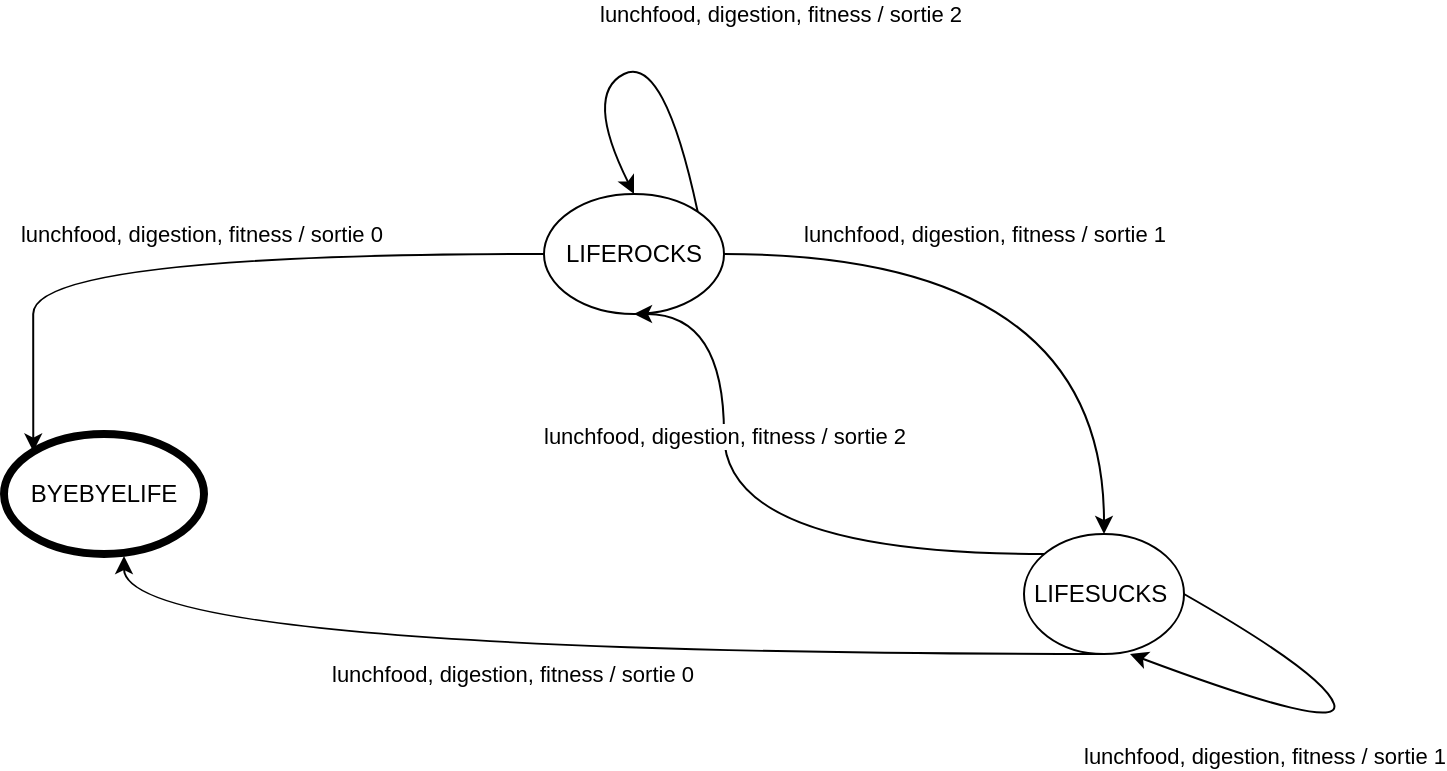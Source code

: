 <mxfile version="17.5.0" type="device"><diagram id="3n8FT5Ir7jbNY7dsOMWo" name="Page-1"><mxGraphModel dx="868" dy="450" grid="1" gridSize="10" guides="1" tooltips="1" connect="1" arrows="1" fold="1" page="1" pageScale="1" pageWidth="827" pageHeight="1169" math="0" shadow="0"><root><mxCell id="0"/><mxCell id="1" parent="0"/><mxCell id="elyXoSgVWaL2jSVChQ-S-4" style="edgeStyle=orthogonalEdgeStyle;orthogonalLoop=1;jettySize=auto;html=1;curved=1;" edge="1" parent="1" source="elyXoSgVWaL2jSVChQ-S-1" target="elyXoSgVWaL2jSVChQ-S-3"><mxGeometry relative="1" as="geometry"><mxPoint x="600" y="260" as="targetPoint"/></mxGeometry></mxCell><mxCell id="elyXoSgVWaL2jSVChQ-S-13" value="lunchfood, digestion, fitness / sortie 1" style="edgeLabel;html=1;align=center;verticalAlign=middle;resizable=0;points=[];" vertex="1" connectable="0" parent="elyXoSgVWaL2jSVChQ-S-4"><mxGeometry x="0.054" relative="1" as="geometry"><mxPoint x="-44" y="-10" as="offset"/></mxGeometry></mxCell><mxCell id="elyXoSgVWaL2jSVChQ-S-6" style="edgeStyle=orthogonalEdgeStyle;orthogonalLoop=1;jettySize=auto;html=1;entryX=0;entryY=0;entryDx=0;entryDy=0;curved=1;" edge="1" parent="1" source="elyXoSgVWaL2jSVChQ-S-1" target="elyXoSgVWaL2jSVChQ-S-2"><mxGeometry relative="1" as="geometry"/></mxCell><mxCell id="elyXoSgVWaL2jSVChQ-S-14" value="lunchfood, digestion, fitness / sortie 0&amp;nbsp;" style="edgeLabel;html=1;align=center;verticalAlign=middle;resizable=0;points=[];" vertex="1" connectable="0" parent="elyXoSgVWaL2jSVChQ-S-6"><mxGeometry x="0.287" y="1" relative="1" as="geometry"><mxPoint x="58" y="-11" as="offset"/></mxGeometry></mxCell><mxCell id="elyXoSgVWaL2jSVChQ-S-1" value="LIFEROCKS" style="ellipse;whiteSpace=wrap;html=1;" vertex="1" parent="1"><mxGeometry x="310" y="100" width="90" height="60" as="geometry"/></mxCell><mxCell id="elyXoSgVWaL2jSVChQ-S-2" value="BYEBYELIFE" style="ellipse;whiteSpace=wrap;html=1;strokeWidth=4;strokeColor=default;" vertex="1" parent="1"><mxGeometry x="40" y="220" width="100" height="60" as="geometry"/></mxCell><mxCell id="elyXoSgVWaL2jSVChQ-S-5" style="edgeStyle=orthogonalEdgeStyle;orthogonalLoop=1;jettySize=auto;html=1;entryX=0.6;entryY=1.017;entryDx=0;entryDy=0;entryPerimeter=0;curved=1;" edge="1" parent="1" source="elyXoSgVWaL2jSVChQ-S-3" target="elyXoSgVWaL2jSVChQ-S-2"><mxGeometry relative="1" as="geometry"><Array as="points"><mxPoint x="100" y="330"/></Array></mxGeometry></mxCell><mxCell id="elyXoSgVWaL2jSVChQ-S-11" value="lunchfood, digestion, fitness / sortie 0" style="edgeLabel;html=1;align=center;verticalAlign=middle;resizable=0;points=[];" vertex="1" connectable="0" parent="elyXoSgVWaL2jSVChQ-S-5"><mxGeometry x="0.098" relative="1" as="geometry"><mxPoint y="10" as="offset"/></mxGeometry></mxCell><mxCell id="elyXoSgVWaL2jSVChQ-S-7" style="edgeStyle=orthogonalEdgeStyle;orthogonalLoop=1;jettySize=auto;html=1;entryX=0.5;entryY=1;entryDx=0;entryDy=0;curved=1;" edge="1" parent="1" source="elyXoSgVWaL2jSVChQ-S-3" target="elyXoSgVWaL2jSVChQ-S-1"><mxGeometry relative="1" as="geometry"><Array as="points"><mxPoint x="400" y="280"/><mxPoint x="400" y="160"/></Array></mxGeometry></mxCell><mxCell id="elyXoSgVWaL2jSVChQ-S-12" value="lunchfood, digestion, fitness / sortie 2" style="edgeLabel;html=1;align=center;verticalAlign=middle;resizable=0;points=[];" vertex="1" connectable="0" parent="elyXoSgVWaL2jSVChQ-S-7"><mxGeometry x="0.498" y="1" relative="1" as="geometry"><mxPoint x="1" y="24" as="offset"/></mxGeometry></mxCell><mxCell id="elyXoSgVWaL2jSVChQ-S-3" value="LIFESUCKS&amp;nbsp;" style="ellipse;whiteSpace=wrap;html=1;" vertex="1" parent="1"><mxGeometry x="550" y="270" width="80" height="60" as="geometry"/></mxCell><mxCell id="elyXoSgVWaL2jSVChQ-S-10" value="" style="endArrow=classic;html=1;entryX=0.5;entryY=0;entryDx=0;entryDy=0;exitX=1;exitY=0;exitDx=0;exitDy=0;curved=1;" edge="1" parent="1" source="elyXoSgVWaL2jSVChQ-S-1" target="elyXoSgVWaL2jSVChQ-S-1"><mxGeometry width="50" height="50" relative="1" as="geometry"><mxPoint x="390" y="90" as="sourcePoint"/><mxPoint x="440" y="210" as="targetPoint"/><Array as="points"><mxPoint x="370" y="30"/><mxPoint x="330" y="50"/></Array></mxGeometry></mxCell><mxCell id="elyXoSgVWaL2jSVChQ-S-15" value="lunchfood, digestion, fitness / sortie 2" style="edgeLabel;html=1;align=center;verticalAlign=middle;resizable=0;points=[];" vertex="1" connectable="0" parent="elyXoSgVWaL2jSVChQ-S-10"><mxGeometry x="-0.256" y="-2" relative="1" as="geometry"><mxPoint x="53" y="-33" as="offset"/></mxGeometry></mxCell><mxCell id="elyXoSgVWaL2jSVChQ-S-19" value="" style="endArrow=classic;html=1;exitX=1;exitY=0.5;exitDx=0;exitDy=0;curved=1;" edge="1" parent="1" source="elyXoSgVWaL2jSVChQ-S-3"><mxGeometry width="50" height="50" relative="1" as="geometry"><mxPoint x="390" y="260" as="sourcePoint"/><mxPoint x="603" y="330" as="targetPoint"/><Array as="points"><mxPoint x="700" y="340"/><mxPoint x="710" y="370"/></Array></mxGeometry></mxCell><mxCell id="elyXoSgVWaL2jSVChQ-S-21" value="lunchfood, digestion, fitness / sortie 1" style="edgeLabel;html=1;align=center;verticalAlign=middle;resizable=0;points=[];" vertex="1" connectable="0" parent="elyXoSgVWaL2jSVChQ-S-19"><mxGeometry x="0.385" y="1" relative="1" as="geometry"><mxPoint x="2" y="25" as="offset"/></mxGeometry></mxCell></root></mxGraphModel></diagram></mxfile>